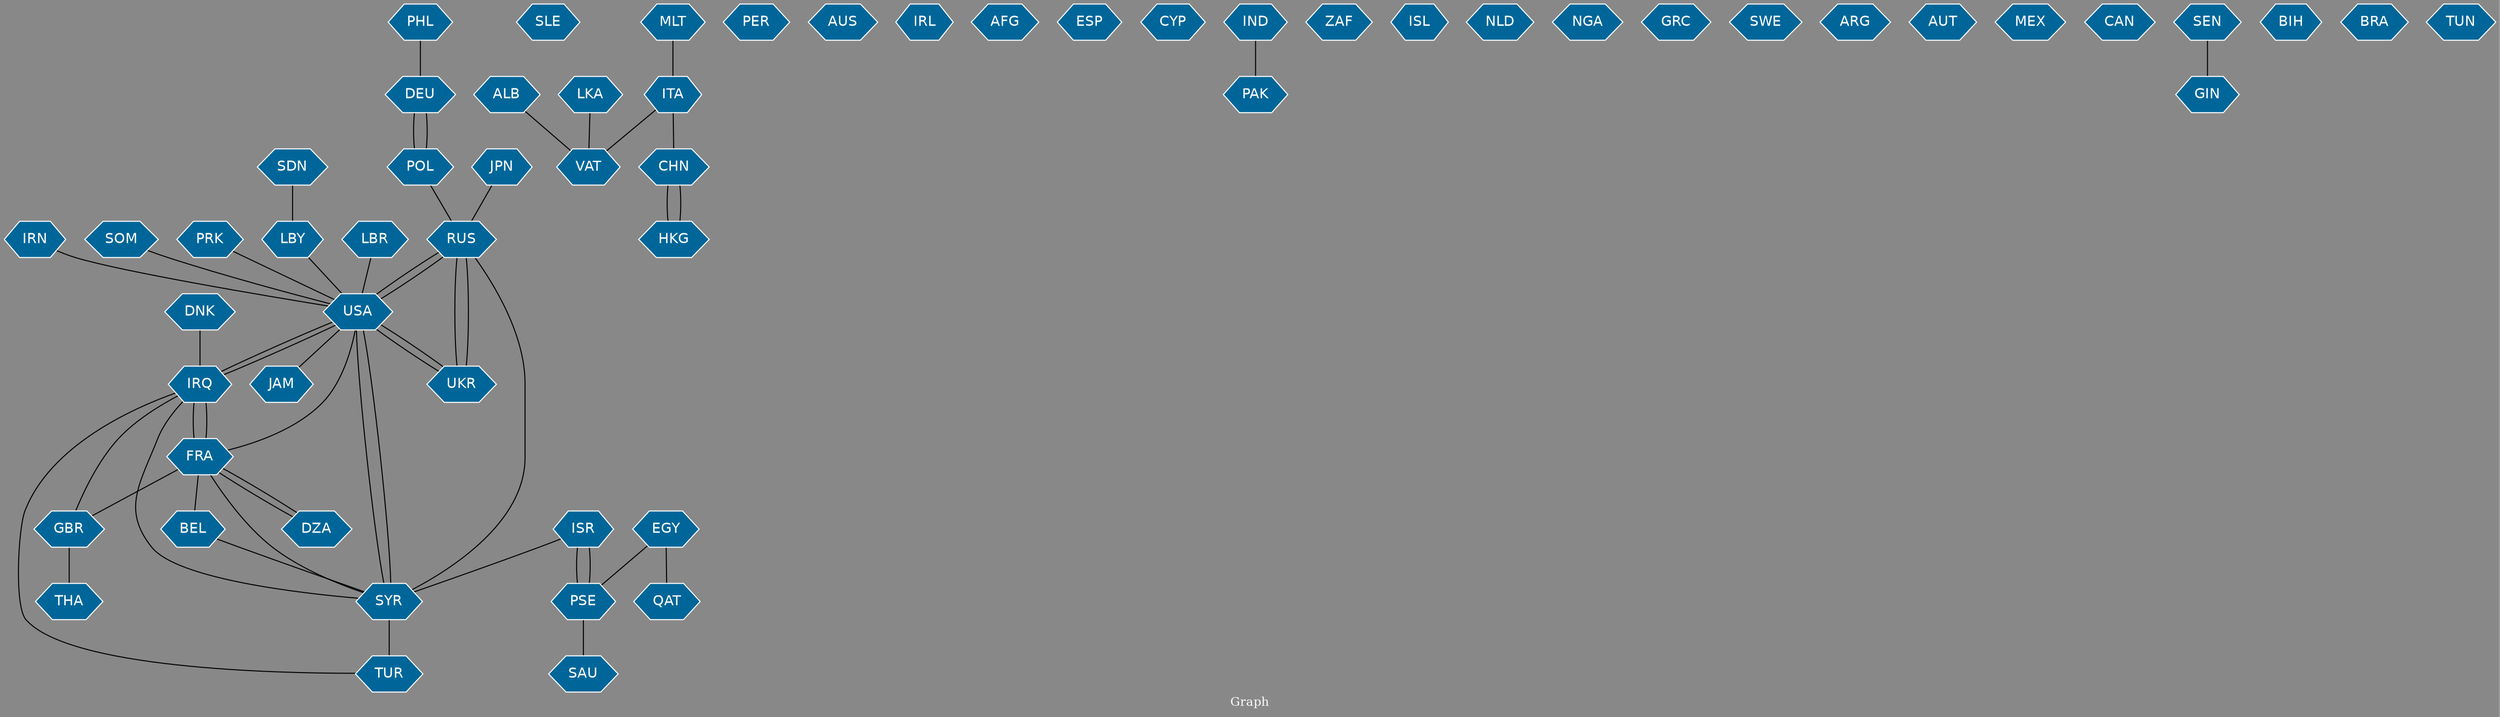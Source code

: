 // Countries together in item graph
graph {
	graph [bgcolor="#888888" fontcolor=white fontsize=12 label="Graph" outputorder=edgesfirst overlap=prism]
	node [color=white fillcolor="#006699" fontcolor=white fontname=Helvetica shape=hexagon style=filled]
	edge [arrowhead=open color=black fontcolor=white fontname=Courier fontsize=12]
		DEU [label=DEU]
		USA [label=USA]
		GBR [label=GBR]
		SYR [label=SYR]
		EGY [label=EGY]
		LBY [label=LBY]
		SLE [label=SLE]
		POL [label=POL]
		FRA [label=FRA]
		IRQ [label=IRQ]
		TUR [label=TUR]
		ITA [label=ITA]
		PER [label=PER]
		UKR [label=UKR]
		AUS [label=AUS]
		IRL [label=IRL]
		RUS [label=RUS]
		AFG [label=AFG]
		ESP [label=ESP]
		BEL [label=BEL]
		THA [label=THA]
		CYP [label=CYP]
		SAU [label=SAU]
		IND [label=IND]
		PAK [label=PAK]
		CHN [label=CHN]
		JAM [label=JAM]
		HKG [label=HKG]
		VAT [label=VAT]
		ZAF [label=ZAF]
		PSE [label=PSE]
		QAT [label=QAT]
		ISL [label=ISL]
		NLD [label=NLD]
		PHL [label=PHL]
		LBR [label=LBR]
		NGA [label=NGA]
		SDN [label=SDN]
		GRC [label=GRC]
		IRN [label=IRN]
		SWE [label=SWE]
		ARG [label=ARG]
		ISR [label=ISR]
		AUT [label=AUT]
		JPN [label=JPN]
		MEX [label=MEX]
		CAN [label=CAN]
		SOM [label=SOM]
		ALB [label=ALB]
		SEN [label=SEN]
		GIN [label=GIN]
		BIH [label=BIH]
		DNK [label=DNK]
		DZA [label=DZA]
		PRK [label=PRK]
		BRA [label=BRA]
		MLT [label=MLT]
		TUN [label=TUN]
		LKA [label=LKA]
			FRA -- USA [weight=2]
			SYR -- USA [weight=3]
			ISR -- PSE [weight=3]
			SYR -- TUR [weight=2]
			UKR -- RUS [weight=4]
			IND -- PAK [weight=1]
			IRN -- USA [weight=1]
			FRA -- GBR [weight=1]
			EGY -- QAT [weight=1]
			FRA -- BEL [weight=1]
			DEU -- POL [weight=1]
			ALB -- VAT [weight=1]
			EGY -- PSE [weight=1]
			DNK -- IRQ [weight=1]
			IRQ -- USA [weight=1]
			USA -- JAM [weight=1]
			ISR -- SYR [weight=1]
			FRA -- IRQ [weight=3]
			FRA -- DZA [weight=1]
			PSE -- SAU [weight=1]
			SEN -- GIN [weight=1]
			SDN -- LBY [weight=1]
			USA -- SYR [weight=3]
			DZA -- FRA [weight=1]
			FRA -- SYR [weight=1]
			USA -- IRQ [weight=3]
			ITA -- VAT [weight=1]
			PHL -- DEU [weight=1]
			RUS -- USA [weight=1]
			SOM -- USA [weight=1]
			JPN -- RUS [weight=1]
			UKR -- USA [weight=1]
			RUS -- UKR [weight=4]
			USA -- RUS [weight=1]
			SYR -- RUS [weight=1]
			LBR -- USA [weight=1]
			PSE -- ISR [weight=1]
			HKG -- CHN [weight=1]
			LBY -- USA [weight=1]
			BEL -- SYR [weight=1]
			POL -- DEU [weight=1]
			POL -- RUS [weight=1]
			IRQ -- FRA [weight=1]
			LKA -- VAT [weight=1]
			MLT -- ITA [weight=1]
			GBR -- THA [weight=1]
			PRK -- USA [weight=2]
			IRQ -- TUR [weight=1]
			GBR -- IRQ [weight=2]
			USA -- UKR [weight=2]
			ITA -- CHN [weight=1]
			CHN -- HKG [weight=3]
			IRQ -- SYR [weight=1]
}